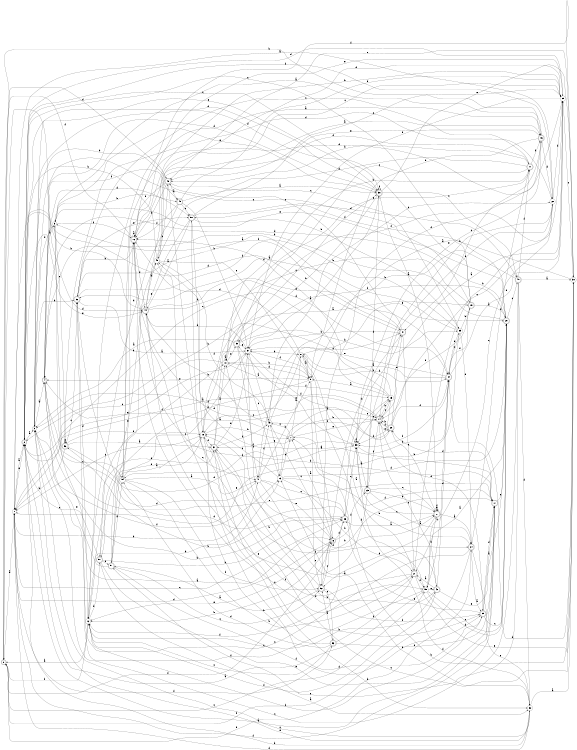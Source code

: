 digraph n47_4 {
__start0 [label="" shape="none"];

rankdir=LR;
size="8,5";

s0 [style="rounded,filled", color="black", fillcolor="white" shape="doublecircle", label="0"];
s1 [style="filled", color="black", fillcolor="white" shape="circle", label="1"];
s2 [style="rounded,filled", color="black", fillcolor="white" shape="doublecircle", label="2"];
s3 [style="filled", color="black", fillcolor="white" shape="circle", label="3"];
s4 [style="rounded,filled", color="black", fillcolor="white" shape="doublecircle", label="4"];
s5 [style="filled", color="black", fillcolor="white" shape="circle", label="5"];
s6 [style="rounded,filled", color="black", fillcolor="white" shape="doublecircle", label="6"];
s7 [style="rounded,filled", color="black", fillcolor="white" shape="doublecircle", label="7"];
s8 [style="filled", color="black", fillcolor="white" shape="circle", label="8"];
s9 [style="filled", color="black", fillcolor="white" shape="circle", label="9"];
s10 [style="filled", color="black", fillcolor="white" shape="circle", label="10"];
s11 [style="rounded,filled", color="black", fillcolor="white" shape="doublecircle", label="11"];
s12 [style="filled", color="black", fillcolor="white" shape="circle", label="12"];
s13 [style="filled", color="black", fillcolor="white" shape="circle", label="13"];
s14 [style="rounded,filled", color="black", fillcolor="white" shape="doublecircle", label="14"];
s15 [style="filled", color="black", fillcolor="white" shape="circle", label="15"];
s16 [style="rounded,filled", color="black", fillcolor="white" shape="doublecircle", label="16"];
s17 [style="rounded,filled", color="black", fillcolor="white" shape="doublecircle", label="17"];
s18 [style="filled", color="black", fillcolor="white" shape="circle", label="18"];
s19 [style="rounded,filled", color="black", fillcolor="white" shape="doublecircle", label="19"];
s20 [style="rounded,filled", color="black", fillcolor="white" shape="doublecircle", label="20"];
s21 [style="rounded,filled", color="black", fillcolor="white" shape="doublecircle", label="21"];
s22 [style="filled", color="black", fillcolor="white" shape="circle", label="22"];
s23 [style="rounded,filled", color="black", fillcolor="white" shape="doublecircle", label="23"];
s24 [style="rounded,filled", color="black", fillcolor="white" shape="doublecircle", label="24"];
s25 [style="rounded,filled", color="black", fillcolor="white" shape="doublecircle", label="25"];
s26 [style="rounded,filled", color="black", fillcolor="white" shape="doublecircle", label="26"];
s27 [style="rounded,filled", color="black", fillcolor="white" shape="doublecircle", label="27"];
s28 [style="rounded,filled", color="black", fillcolor="white" shape="doublecircle", label="28"];
s29 [style="filled", color="black", fillcolor="white" shape="circle", label="29"];
s30 [style="filled", color="black", fillcolor="white" shape="circle", label="30"];
s31 [style="rounded,filled", color="black", fillcolor="white" shape="doublecircle", label="31"];
s32 [style="filled", color="black", fillcolor="white" shape="circle", label="32"];
s33 [style="filled", color="black", fillcolor="white" shape="circle", label="33"];
s34 [style="rounded,filled", color="black", fillcolor="white" shape="doublecircle", label="34"];
s35 [style="filled", color="black", fillcolor="white" shape="circle", label="35"];
s36 [style="rounded,filled", color="black", fillcolor="white" shape="doublecircle", label="36"];
s37 [style="filled", color="black", fillcolor="white" shape="circle", label="37"];
s38 [style="rounded,filled", color="black", fillcolor="white" shape="doublecircle", label="38"];
s39 [style="rounded,filled", color="black", fillcolor="white" shape="doublecircle", label="39"];
s40 [style="rounded,filled", color="black", fillcolor="white" shape="doublecircle", label="40"];
s41 [style="filled", color="black", fillcolor="white" shape="circle", label="41"];
s42 [style="rounded,filled", color="black", fillcolor="white" shape="doublecircle", label="42"];
s43 [style="filled", color="black", fillcolor="white" shape="circle", label="43"];
s44 [style="rounded,filled", color="black", fillcolor="white" shape="doublecircle", label="44"];
s45 [style="filled", color="black", fillcolor="white" shape="circle", label="45"];
s46 [style="rounded,filled", color="black", fillcolor="white" shape="doublecircle", label="46"];
s47 [style="rounded,filled", color="black", fillcolor="white" shape="doublecircle", label="47"];
s48 [style="rounded,filled", color="black", fillcolor="white" shape="doublecircle", label="48"];
s49 [style="rounded,filled", color="black", fillcolor="white" shape="doublecircle", label="49"];
s50 [style="rounded,filled", color="black", fillcolor="white" shape="doublecircle", label="50"];
s51 [style="rounded,filled", color="black", fillcolor="white" shape="doublecircle", label="51"];
s52 [style="rounded,filled", color="black", fillcolor="white" shape="doublecircle", label="52"];
s53 [style="rounded,filled", color="black", fillcolor="white" shape="doublecircle", label="53"];
s54 [style="filled", color="black", fillcolor="white" shape="circle", label="54"];
s55 [style="filled", color="black", fillcolor="white" shape="circle", label="55"];
s56 [style="rounded,filled", color="black", fillcolor="white" shape="doublecircle", label="56"];
s57 [style="rounded,filled", color="black", fillcolor="white" shape="doublecircle", label="57"];
s0 -> s1 [label="a"];
s0 -> s46 [label="b"];
s0 -> s55 [label="c"];
s0 -> s48 [label="d"];
s0 -> s24 [label="e"];
s0 -> s6 [label="f"];
s1 -> s2 [label="a"];
s1 -> s41 [label="b"];
s1 -> s26 [label="c"];
s1 -> s6 [label="d"];
s1 -> s2 [label="e"];
s1 -> s53 [label="f"];
s2 -> s3 [label="a"];
s2 -> s32 [label="b"];
s2 -> s38 [label="c"];
s2 -> s44 [label="d"];
s2 -> s44 [label="e"];
s2 -> s22 [label="f"];
s3 -> s4 [label="a"];
s3 -> s36 [label="b"];
s3 -> s19 [label="c"];
s3 -> s38 [label="d"];
s3 -> s38 [label="e"];
s3 -> s13 [label="f"];
s4 -> s5 [label="a"];
s4 -> s26 [label="b"];
s4 -> s54 [label="c"];
s4 -> s50 [label="d"];
s4 -> s17 [label="e"];
s4 -> s49 [label="f"];
s5 -> s6 [label="a"];
s5 -> s49 [label="b"];
s5 -> s56 [label="c"];
s5 -> s3 [label="d"];
s5 -> s38 [label="e"];
s5 -> s16 [label="f"];
s6 -> s7 [label="a"];
s6 -> s12 [label="b"];
s6 -> s43 [label="c"];
s6 -> s26 [label="d"];
s6 -> s12 [label="e"];
s6 -> s23 [label="f"];
s7 -> s8 [label="a"];
s7 -> s14 [label="b"];
s7 -> s43 [label="c"];
s7 -> s16 [label="d"];
s7 -> s14 [label="e"];
s7 -> s31 [label="f"];
s8 -> s9 [label="a"];
s8 -> s34 [label="b"];
s8 -> s18 [label="c"];
s8 -> s16 [label="d"];
s8 -> s20 [label="e"];
s8 -> s55 [label="f"];
s9 -> s6 [label="a"];
s9 -> s10 [label="b"];
s9 -> s52 [label="c"];
s9 -> s57 [label="d"];
s9 -> s4 [label="e"];
s9 -> s37 [label="f"];
s10 -> s10 [label="a"];
s10 -> s11 [label="b"];
s10 -> s2 [label="c"];
s10 -> s9 [label="d"];
s10 -> s39 [label="e"];
s10 -> s15 [label="f"];
s11 -> s12 [label="a"];
s11 -> s48 [label="b"];
s11 -> s39 [label="c"];
s11 -> s45 [label="d"];
s11 -> s10 [label="e"];
s11 -> s46 [label="f"];
s12 -> s0 [label="a"];
s12 -> s13 [label="b"];
s12 -> s42 [label="c"];
s12 -> s57 [label="d"];
s12 -> s31 [label="e"];
s12 -> s0 [label="f"];
s13 -> s14 [label="a"];
s13 -> s21 [label="b"];
s13 -> s18 [label="c"];
s13 -> s20 [label="d"];
s13 -> s7 [label="e"];
s13 -> s17 [label="f"];
s14 -> s2 [label="a"];
s14 -> s15 [label="b"];
s14 -> s15 [label="c"];
s14 -> s25 [label="d"];
s14 -> s28 [label="e"];
s14 -> s3 [label="f"];
s15 -> s9 [label="a"];
s15 -> s2 [label="b"];
s15 -> s1 [label="c"];
s15 -> s16 [label="d"];
s15 -> s33 [label="e"];
s15 -> s33 [label="f"];
s16 -> s16 [label="a"];
s16 -> s17 [label="b"];
s16 -> s29 [label="c"];
s16 -> s44 [label="d"];
s16 -> s29 [label="e"];
s16 -> s0 [label="f"];
s17 -> s2 [label="a"];
s17 -> s18 [label="b"];
s17 -> s45 [label="c"];
s17 -> s28 [label="d"];
s17 -> s20 [label="e"];
s17 -> s1 [label="f"];
s18 -> s19 [label="a"];
s18 -> s7 [label="b"];
s18 -> s1 [label="c"];
s18 -> s25 [label="d"];
s18 -> s57 [label="e"];
s18 -> s31 [label="f"];
s19 -> s20 [label="a"];
s19 -> s18 [label="b"];
s19 -> s2 [label="c"];
s19 -> s2 [label="d"];
s19 -> s14 [label="e"];
s19 -> s34 [label="f"];
s20 -> s21 [label="a"];
s20 -> s4 [label="b"];
s20 -> s40 [label="c"];
s20 -> s4 [label="d"];
s20 -> s5 [label="e"];
s20 -> s50 [label="f"];
s21 -> s8 [label="a"];
s21 -> s22 [label="b"];
s21 -> s16 [label="c"];
s21 -> s55 [label="d"];
s21 -> s30 [label="e"];
s21 -> s45 [label="f"];
s22 -> s1 [label="a"];
s22 -> s23 [label="b"];
s22 -> s55 [label="c"];
s22 -> s56 [label="d"];
s22 -> s14 [label="e"];
s22 -> s29 [label="f"];
s23 -> s24 [label="a"];
s23 -> s27 [label="b"];
s23 -> s27 [label="c"];
s23 -> s38 [label="d"];
s23 -> s44 [label="e"];
s23 -> s14 [label="f"];
s24 -> s25 [label="a"];
s24 -> s7 [label="b"];
s24 -> s36 [label="c"];
s24 -> s11 [label="d"];
s24 -> s32 [label="e"];
s24 -> s0 [label="f"];
s25 -> s17 [label="a"];
s25 -> s18 [label="b"];
s25 -> s20 [label="c"];
s25 -> s17 [label="d"];
s25 -> s26 [label="e"];
s25 -> s12 [label="f"];
s26 -> s27 [label="a"];
s26 -> s56 [label="b"];
s26 -> s33 [label="c"];
s26 -> s36 [label="d"];
s26 -> s15 [label="e"];
s26 -> s12 [label="f"];
s27 -> s24 [label="a"];
s27 -> s28 [label="b"];
s27 -> s33 [label="c"];
s27 -> s52 [label="d"];
s27 -> s27 [label="e"];
s27 -> s27 [label="f"];
s28 -> s4 [label="a"];
s28 -> s14 [label="b"];
s28 -> s29 [label="c"];
s28 -> s14 [label="d"];
s28 -> s47 [label="e"];
s28 -> s34 [label="f"];
s29 -> s14 [label="a"];
s29 -> s16 [label="b"];
s29 -> s30 [label="c"];
s29 -> s2 [label="d"];
s29 -> s37 [label="e"];
s29 -> s10 [label="f"];
s30 -> s9 [label="a"];
s30 -> s7 [label="b"];
s30 -> s31 [label="c"];
s30 -> s34 [label="d"];
s30 -> s48 [label="e"];
s30 -> s16 [label="f"];
s31 -> s10 [label="a"];
s31 -> s32 [label="b"];
s31 -> s38 [label="c"];
s31 -> s55 [label="d"];
s31 -> s37 [label="e"];
s31 -> s43 [label="f"];
s32 -> s30 [label="a"];
s32 -> s13 [label="b"];
s32 -> s3 [label="c"];
s32 -> s1 [label="d"];
s32 -> s3 [label="e"];
s32 -> s33 [label="f"];
s33 -> s23 [label="a"];
s33 -> s34 [label="b"];
s33 -> s39 [label="c"];
s33 -> s33 [label="d"];
s33 -> s46 [label="e"];
s33 -> s54 [label="f"];
s34 -> s8 [label="a"];
s34 -> s35 [label="b"];
s34 -> s55 [label="c"];
s34 -> s29 [label="d"];
s34 -> s37 [label="e"];
s34 -> s33 [label="f"];
s35 -> s36 [label="a"];
s35 -> s19 [label="b"];
s35 -> s34 [label="c"];
s35 -> s24 [label="d"];
s35 -> s1 [label="e"];
s35 -> s5 [label="f"];
s36 -> s37 [label="a"];
s36 -> s16 [label="b"];
s36 -> s46 [label="c"];
s36 -> s12 [label="d"];
s36 -> s50 [label="e"];
s36 -> s47 [label="f"];
s37 -> s38 [label="a"];
s37 -> s8 [label="b"];
s37 -> s41 [label="c"];
s37 -> s44 [label="d"];
s37 -> s1 [label="e"];
s37 -> s33 [label="f"];
s38 -> s27 [label="a"];
s38 -> s39 [label="b"];
s38 -> s40 [label="c"];
s38 -> s4 [label="d"];
s38 -> s30 [label="e"];
s38 -> s38 [label="f"];
s39 -> s3 [label="a"];
s39 -> s35 [label="b"];
s39 -> s13 [label="c"];
s39 -> s27 [label="d"];
s39 -> s37 [label="e"];
s39 -> s20 [label="f"];
s40 -> s30 [label="a"];
s40 -> s41 [label="b"];
s40 -> s3 [label="c"];
s40 -> s32 [label="d"];
s40 -> s51 [label="e"];
s40 -> s11 [label="f"];
s41 -> s42 [label="a"];
s41 -> s9 [label="b"];
s41 -> s26 [label="c"];
s41 -> s5 [label="d"];
s41 -> s6 [label="e"];
s41 -> s43 [label="f"];
s42 -> s21 [label="a"];
s42 -> s10 [label="b"];
s42 -> s14 [label="c"];
s42 -> s34 [label="d"];
s42 -> s20 [label="e"];
s42 -> s12 [label="f"];
s43 -> s37 [label="a"];
s43 -> s44 [label="b"];
s43 -> s22 [label="c"];
s43 -> s47 [label="d"];
s43 -> s13 [label="e"];
s43 -> s28 [label="f"];
s44 -> s45 [label="a"];
s44 -> s0 [label="b"];
s44 -> s41 [label="c"];
s44 -> s34 [label="d"];
s44 -> s34 [label="e"];
s44 -> s11 [label="f"];
s45 -> s46 [label="a"];
s45 -> s2 [label="b"];
s45 -> s48 [label="c"];
s45 -> s29 [label="d"];
s45 -> s9 [label="e"];
s45 -> s43 [label="f"];
s46 -> s5 [label="a"];
s46 -> s9 [label="b"];
s46 -> s47 [label="c"];
s46 -> s22 [label="d"];
s46 -> s48 [label="e"];
s46 -> s52 [label="f"];
s47 -> s36 [label="a"];
s47 -> s37 [label="b"];
s47 -> s48 [label="c"];
s47 -> s1 [label="d"];
s47 -> s21 [label="e"];
s47 -> s33 [label="f"];
s48 -> s49 [label="a"];
s48 -> s3 [label="b"];
s48 -> s35 [label="c"];
s48 -> s16 [label="d"];
s48 -> s54 [label="e"];
s48 -> s24 [label="f"];
s49 -> s38 [label="a"];
s49 -> s37 [label="b"];
s49 -> s50 [label="c"];
s49 -> s12 [label="d"];
s49 -> s29 [label="e"];
s49 -> s16 [label="f"];
s50 -> s44 [label="a"];
s50 -> s35 [label="b"];
s50 -> s29 [label="c"];
s50 -> s40 [label="d"];
s50 -> s51 [label="e"];
s50 -> s18 [label="f"];
s51 -> s18 [label="a"];
s51 -> s45 [label="b"];
s51 -> s52 [label="c"];
s51 -> s54 [label="d"];
s51 -> s4 [label="e"];
s51 -> s25 [label="f"];
s52 -> s51 [label="a"];
s52 -> s31 [label="b"];
s52 -> s6 [label="c"];
s52 -> s47 [label="d"];
s52 -> s53 [label="e"];
s52 -> s25 [label="f"];
s53 -> s52 [label="a"];
s53 -> s50 [label="b"];
s53 -> s12 [label="c"];
s53 -> s54 [label="d"];
s53 -> s17 [label="e"];
s53 -> s21 [label="f"];
s54 -> s41 [label="a"];
s54 -> s21 [label="b"];
s54 -> s37 [label="c"];
s54 -> s29 [label="d"];
s54 -> s16 [label="e"];
s54 -> s52 [label="f"];
s55 -> s2 [label="a"];
s55 -> s27 [label="b"];
s55 -> s20 [label="c"];
s55 -> s20 [label="d"];
s55 -> s42 [label="e"];
s55 -> s3 [label="f"];
s56 -> s31 [label="a"];
s56 -> s1 [label="b"];
s56 -> s36 [label="c"];
s56 -> s33 [label="d"];
s56 -> s56 [label="e"];
s56 -> s18 [label="f"];
s57 -> s32 [label="a"];
s57 -> s26 [label="b"];
s57 -> s2 [label="c"];
s57 -> s51 [label="d"];
s57 -> s17 [label="e"];
s57 -> s10 [label="f"];

}